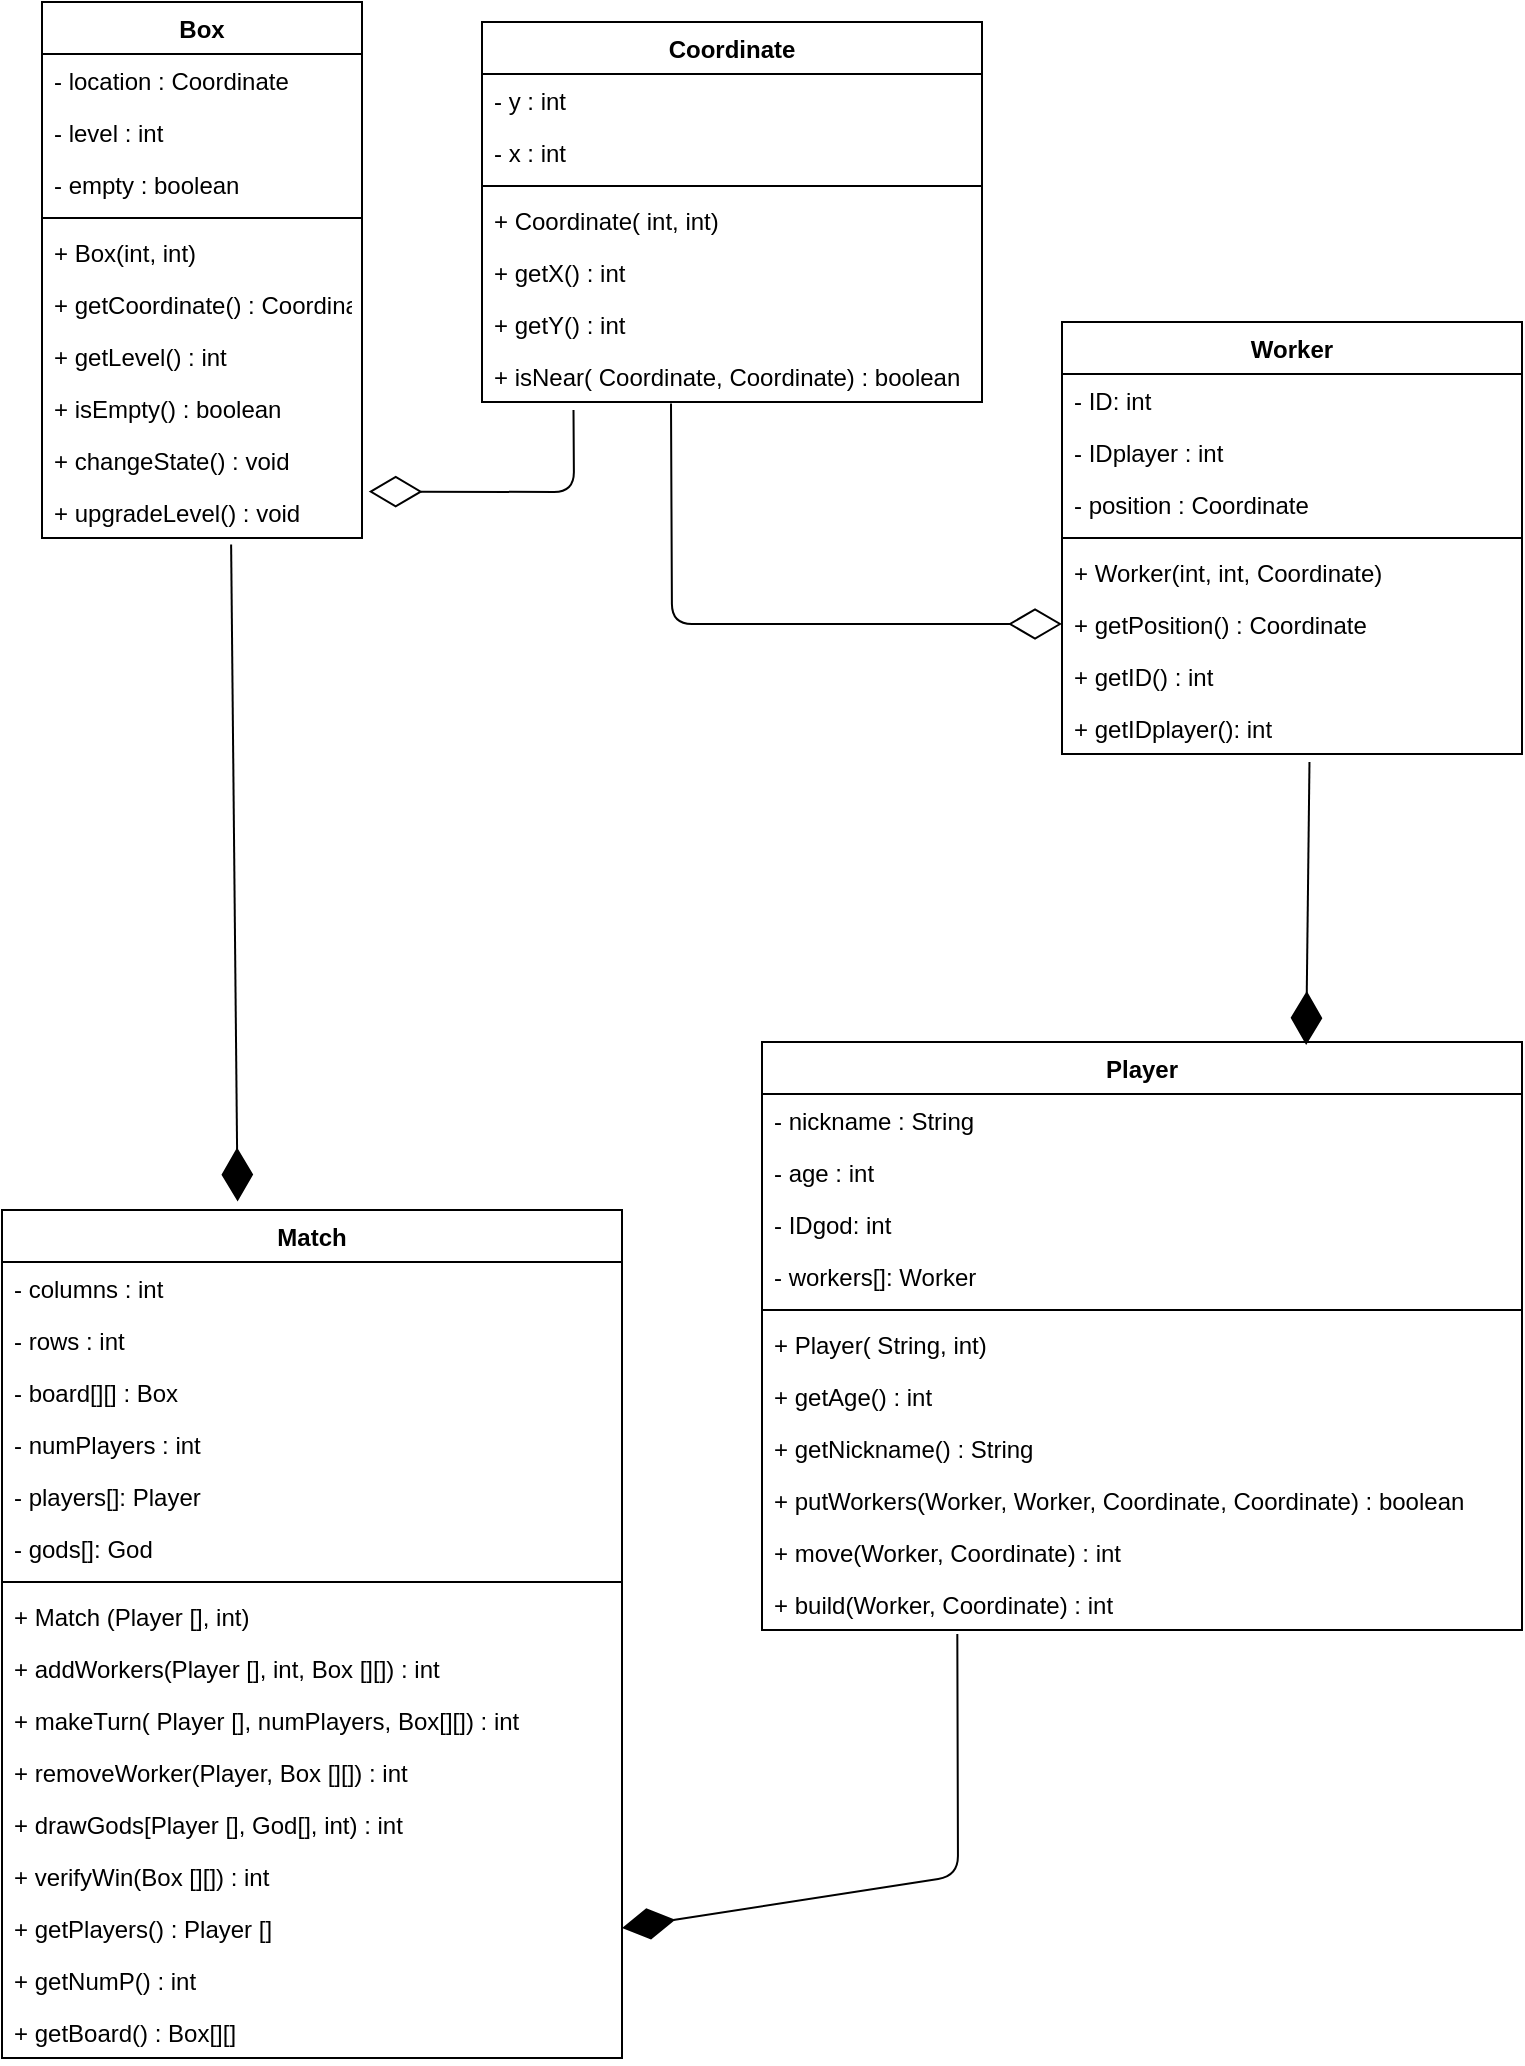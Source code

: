 <mxfile version="12.9.1" type="device"><diagram id="c4acf3e9-155e-7222-9cf6-157b1a14988f" name="Page-1"><mxGraphModel dx="1278" dy="580" grid="1" gridSize="10" guides="1" tooltips="1" connect="1" arrows="1" fold="1" page="1" pageScale="1" pageWidth="850" pageHeight="1100" background="#ffffff" math="0" shadow="0"><root><mxCell id="0"/><mxCell id="1" parent="0"/><mxCell id="l6k8qDA1Fq8a3DRyq_wM-25" value="Box" style="swimlane;fontStyle=1;align=center;verticalAlign=top;childLayout=stackLayout;horizontal=1;startSize=26;horizontalStack=0;resizeParent=1;resizeParentMax=0;resizeLast=0;collapsible=1;marginBottom=0;fillColor=none;" parent="1" vertex="1"><mxGeometry x="80" y="40" width="160" height="268" as="geometry"/></mxCell><mxCell id="l6k8qDA1Fq8a3DRyq_wM-26" value="- location : Coordinate" style="text;strokeColor=none;fillColor=none;align=left;verticalAlign=top;spacingLeft=4;spacingRight=4;overflow=hidden;rotatable=0;points=[[0,0.5],[1,0.5]];portConstraint=eastwest;" parent="l6k8qDA1Fq8a3DRyq_wM-25" vertex="1"><mxGeometry y="26" width="160" height="26" as="geometry"/></mxCell><mxCell id="l6k8qDA1Fq8a3DRyq_wM-30" value="- level : int" style="text;strokeColor=none;fillColor=none;align=left;verticalAlign=top;spacingLeft=4;spacingRight=4;overflow=hidden;rotatable=0;points=[[0,0.5],[1,0.5]];portConstraint=eastwest;" parent="l6k8qDA1Fq8a3DRyq_wM-25" vertex="1"><mxGeometry y="52" width="160" height="26" as="geometry"/></mxCell><mxCell id="l6k8qDA1Fq8a3DRyq_wM-31" value="- empty : boolean" style="text;strokeColor=none;fillColor=none;align=left;verticalAlign=top;spacingLeft=4;spacingRight=4;overflow=hidden;rotatable=0;points=[[0,0.5],[1,0.5]];portConstraint=eastwest;" parent="l6k8qDA1Fq8a3DRyq_wM-25" vertex="1"><mxGeometry y="78" width="160" height="26" as="geometry"/></mxCell><mxCell id="l6k8qDA1Fq8a3DRyq_wM-27" value="" style="line;strokeWidth=1;fillColor=none;align=left;verticalAlign=middle;spacingTop=-1;spacingLeft=3;spacingRight=3;rotatable=0;labelPosition=right;points=[];portConstraint=eastwest;" parent="l6k8qDA1Fq8a3DRyq_wM-25" vertex="1"><mxGeometry y="104" width="160" height="8" as="geometry"/></mxCell><mxCell id="l6k8qDA1Fq8a3DRyq_wM-37" value="+ Box(int, int)" style="text;strokeColor=none;fillColor=none;align=left;verticalAlign=top;spacingLeft=4;spacingRight=4;overflow=hidden;rotatable=0;points=[[0,0.5],[1,0.5]];portConstraint=eastwest;" parent="l6k8qDA1Fq8a3DRyq_wM-25" vertex="1"><mxGeometry y="112" width="160" height="26" as="geometry"/></mxCell><mxCell id="l6k8qDA1Fq8a3DRyq_wM-32" value="+ getCoordinate() : Coordinate" style="text;strokeColor=none;fillColor=none;align=left;verticalAlign=top;spacingLeft=4;spacingRight=4;overflow=hidden;rotatable=0;points=[[0,0.5],[1,0.5]];portConstraint=eastwest;" parent="l6k8qDA1Fq8a3DRyq_wM-25" vertex="1"><mxGeometry y="138" width="160" height="26" as="geometry"/></mxCell><mxCell id="l6k8qDA1Fq8a3DRyq_wM-33" value="+ getLevel() : int" style="text;strokeColor=none;fillColor=none;align=left;verticalAlign=top;spacingLeft=4;spacingRight=4;overflow=hidden;rotatable=0;points=[[0,0.5],[1,0.5]];portConstraint=eastwest;" parent="l6k8qDA1Fq8a3DRyq_wM-25" vertex="1"><mxGeometry y="164" width="160" height="26" as="geometry"/></mxCell><mxCell id="l6k8qDA1Fq8a3DRyq_wM-34" value="+ isEmpty() : boolean" style="text;strokeColor=none;fillColor=none;align=left;verticalAlign=top;spacingLeft=4;spacingRight=4;overflow=hidden;rotatable=0;points=[[0,0.5],[1,0.5]];portConstraint=eastwest;" parent="l6k8qDA1Fq8a3DRyq_wM-25" vertex="1"><mxGeometry y="190" width="160" height="26" as="geometry"/></mxCell><mxCell id="l6k8qDA1Fq8a3DRyq_wM-35" value="+ changeState() : void" style="text;strokeColor=none;fillColor=none;align=left;verticalAlign=top;spacingLeft=4;spacingRight=4;overflow=hidden;rotatable=0;points=[[0,0.5],[1,0.5]];portConstraint=eastwest;" parent="l6k8qDA1Fq8a3DRyq_wM-25" vertex="1"><mxGeometry y="216" width="160" height="26" as="geometry"/></mxCell><mxCell id="l6k8qDA1Fq8a3DRyq_wM-36" value="+ upgradeLevel() : void" style="text;strokeColor=none;fillColor=none;align=left;verticalAlign=top;spacingLeft=4;spacingRight=4;overflow=hidden;rotatable=0;points=[[0,0.5],[1,0.5]];portConstraint=eastwest;" parent="l6k8qDA1Fq8a3DRyq_wM-25" vertex="1"><mxGeometry y="242" width="160" height="26" as="geometry"/></mxCell><mxCell id="l6k8qDA1Fq8a3DRyq_wM-82" value="" style="endArrow=diamondThin;endFill=1;endSize=24;html=1;exitX=0.257;exitY=1.077;exitDx=0;exitDy=0;exitPerimeter=0;entryX=1;entryY=0.5;entryDx=0;entryDy=0;" parent="1" source="l6k8qDA1Fq8a3DRyq_wM-54" target="l6k8qDA1Fq8a3DRyq_wM-68" edge="1"><mxGeometry width="160" relative="1" as="geometry"><mxPoint x="340" y="370" as="sourcePoint"/><mxPoint x="350" y="450" as="targetPoint"/><Array as="points"><mxPoint x="538" y="977"/></Array></mxGeometry></mxCell><mxCell id="l6k8qDA1Fq8a3DRyq_wM-83" value="" style="endArrow=diamondThin;endFill=1;endSize=24;html=1;exitX=0.591;exitY=1.123;exitDx=0;exitDy=0;exitPerimeter=0;entryX=0.38;entryY=-0.01;entryDx=0;entryDy=0;entryPerimeter=0;" parent="1" source="l6k8qDA1Fq8a3DRyq_wM-36" target="l6k8qDA1Fq8a3DRyq_wM-19" edge="1"><mxGeometry width="160" relative="1" as="geometry"><mxPoint x="460" y="360" as="sourcePoint"/><mxPoint x="200" y="450" as="targetPoint"/></mxGeometry></mxCell><mxCell id="l6k8qDA1Fq8a3DRyq_wM-84" value="" style="endArrow=diamondThin;endFill=1;endSize=24;html=1;exitX=0.538;exitY=1.154;exitDx=0;exitDy=0;exitPerimeter=0;entryX=0.716;entryY=0.005;entryDx=0;entryDy=0;entryPerimeter=0;" parent="1" source="l6k8qDA1Fq8a3DRyq_wM-63" target="l6k8qDA1Fq8a3DRyq_wM-9" edge="1"><mxGeometry width="160" relative="1" as="geometry"><mxPoint x="460" y="460" as="sourcePoint"/><mxPoint x="560" y="370" as="targetPoint"/><Array as="points"/></mxGeometry></mxCell><mxCell id="l6k8qDA1Fq8a3DRyq_wM-87" value="" style="endArrow=diamondThin;endFill=0;endSize=24;html=1;exitX=0.378;exitY=1.031;exitDx=0;exitDy=0;exitPerimeter=0;entryX=0;entryY=0.5;entryDx=0;entryDy=0;" parent="1" source="l6k8qDA1Fq8a3DRyq_wM-79" target="l6k8qDA1Fq8a3DRyq_wM-61" edge="1"><mxGeometry width="160" relative="1" as="geometry"><mxPoint x="460" y="710" as="sourcePoint"/><mxPoint x="587" y="412" as="targetPoint"/><Array as="points"><mxPoint x="395" y="351"/></Array></mxGeometry></mxCell><mxCell id="l6k8qDA1Fq8a3DRyq_wM-88" value="" style="endArrow=diamondThin;endFill=0;endSize=24;html=1;exitX=0.183;exitY=1.154;exitDx=0;exitDy=0;exitPerimeter=0;entryX=1.021;entryY=0.108;entryDx=0;entryDy=0;entryPerimeter=0;" parent="1" source="l6k8qDA1Fq8a3DRyq_wM-79" target="l6k8qDA1Fq8a3DRyq_wM-36" edge="1"><mxGeometry width="160" relative="1" as="geometry"><mxPoint x="460" y="630" as="sourcePoint"/><mxPoint x="260" y="370" as="targetPoint"/><Array as="points"><mxPoint x="346" y="285"/></Array></mxGeometry></mxCell><mxCell id="l6k8qDA1Fq8a3DRyq_wM-55" value="Worker" style="swimlane;fontStyle=1;align=center;verticalAlign=top;childLayout=stackLayout;horizontal=1;startSize=26;horizontalStack=0;resizeParent=1;resizeParentMax=0;resizeLast=0;collapsible=1;marginBottom=0;fillColor=none;" parent="1" vertex="1"><mxGeometry x="590" y="200" width="230" height="216" as="geometry"/></mxCell><mxCell id="l6k8qDA1Fq8a3DRyq_wM-56" value="- ID: int" style="text;strokeColor=none;fillColor=none;align=left;verticalAlign=top;spacingLeft=4;spacingRight=4;overflow=hidden;rotatable=0;points=[[0,0.5],[1,0.5]];portConstraint=eastwest;" parent="l6k8qDA1Fq8a3DRyq_wM-55" vertex="1"><mxGeometry y="26" width="230" height="26" as="geometry"/></mxCell><mxCell id="l6k8qDA1Fq8a3DRyq_wM-59" value="- IDplayer : int" style="text;strokeColor=none;fillColor=none;align=left;verticalAlign=top;spacingLeft=4;spacingRight=4;overflow=hidden;rotatable=0;points=[[0,0.5],[1,0.5]];portConstraint=eastwest;" parent="l6k8qDA1Fq8a3DRyq_wM-55" vertex="1"><mxGeometry y="52" width="230" height="26" as="geometry"/></mxCell><mxCell id="l6k8qDA1Fq8a3DRyq_wM-60" value="- position : Coordinate" style="text;strokeColor=none;fillColor=none;align=left;verticalAlign=top;spacingLeft=4;spacingRight=4;overflow=hidden;rotatable=0;points=[[0,0.5],[1,0.5]];portConstraint=eastwest;" parent="l6k8qDA1Fq8a3DRyq_wM-55" vertex="1"><mxGeometry y="78" width="230" height="26" as="geometry"/></mxCell><mxCell id="l6k8qDA1Fq8a3DRyq_wM-57" value="" style="line;strokeWidth=1;fillColor=none;align=left;verticalAlign=middle;spacingTop=-1;spacingLeft=3;spacingRight=3;rotatable=0;labelPosition=right;points=[];portConstraint=eastwest;" parent="l6k8qDA1Fq8a3DRyq_wM-55" vertex="1"><mxGeometry y="104" width="230" height="8" as="geometry"/></mxCell><mxCell id="l6k8qDA1Fq8a3DRyq_wM-58" value="+ Worker(int, int, Coordinate)" style="text;strokeColor=none;fillColor=none;align=left;verticalAlign=top;spacingLeft=4;spacingRight=4;overflow=hidden;rotatable=0;points=[[0,0.5],[1,0.5]];portConstraint=eastwest;" parent="l6k8qDA1Fq8a3DRyq_wM-55" vertex="1"><mxGeometry y="112" width="230" height="26" as="geometry"/></mxCell><mxCell id="l6k8qDA1Fq8a3DRyq_wM-61" value="+ getPosition() : Coordinate" style="text;strokeColor=none;fillColor=none;align=left;verticalAlign=top;spacingLeft=4;spacingRight=4;overflow=hidden;rotatable=0;points=[[0,0.5],[1,0.5]];portConstraint=eastwest;" parent="l6k8qDA1Fq8a3DRyq_wM-55" vertex="1"><mxGeometry y="138" width="230" height="26" as="geometry"/></mxCell><mxCell id="l6k8qDA1Fq8a3DRyq_wM-62" value="+ getID() : int" style="text;strokeColor=none;fillColor=none;align=left;verticalAlign=top;spacingLeft=4;spacingRight=4;overflow=hidden;rotatable=0;points=[[0,0.5],[1,0.5]];portConstraint=eastwest;" parent="l6k8qDA1Fq8a3DRyq_wM-55" vertex="1"><mxGeometry y="164" width="230" height="26" as="geometry"/></mxCell><mxCell id="l6k8qDA1Fq8a3DRyq_wM-63" value="+ getIDplayer(): int" style="text;strokeColor=none;fillColor=none;align=left;verticalAlign=top;spacingLeft=4;spacingRight=4;overflow=hidden;rotatable=0;points=[[0,0.5],[1,0.5]];portConstraint=eastwest;" parent="l6k8qDA1Fq8a3DRyq_wM-55" vertex="1"><mxGeometry y="190" width="230" height="26" as="geometry"/></mxCell><mxCell id="l6k8qDA1Fq8a3DRyq_wM-72" value="Coordinate" style="swimlane;fontStyle=1;align=center;verticalAlign=top;childLayout=stackLayout;horizontal=1;startSize=26;horizontalStack=0;resizeParent=1;resizeParentMax=0;resizeLast=0;collapsible=1;marginBottom=0;fillColor=none;" parent="1" vertex="1"><mxGeometry x="300" y="50" width="250" height="190" as="geometry"/></mxCell><mxCell id="l6k8qDA1Fq8a3DRyq_wM-77" value="- y : int" style="text;strokeColor=none;fillColor=none;align=left;verticalAlign=top;spacingLeft=4;spacingRight=4;overflow=hidden;rotatable=0;points=[[0,0.5],[1,0.5]];portConstraint=eastwest;" parent="l6k8qDA1Fq8a3DRyq_wM-72" vertex="1"><mxGeometry y="26" width="250" height="26" as="geometry"/></mxCell><mxCell id="l6k8qDA1Fq8a3DRyq_wM-73" value="- x : int" style="text;strokeColor=none;fillColor=none;align=left;verticalAlign=top;spacingLeft=4;spacingRight=4;overflow=hidden;rotatable=0;points=[[0,0.5],[1,0.5]];portConstraint=eastwest;" parent="l6k8qDA1Fq8a3DRyq_wM-72" vertex="1"><mxGeometry y="52" width="250" height="26" as="geometry"/></mxCell><mxCell id="l6k8qDA1Fq8a3DRyq_wM-74" value="" style="line;strokeWidth=1;fillColor=none;align=left;verticalAlign=middle;spacingTop=-1;spacingLeft=3;spacingRight=3;rotatable=0;labelPosition=right;points=[];portConstraint=eastwest;" parent="l6k8qDA1Fq8a3DRyq_wM-72" vertex="1"><mxGeometry y="78" width="250" height="8" as="geometry"/></mxCell><mxCell id="l6k8qDA1Fq8a3DRyq_wM-78" value="+ Coordinate( int, int) " style="text;strokeColor=none;fillColor=none;align=left;verticalAlign=top;spacingLeft=4;spacingRight=4;overflow=hidden;rotatable=0;points=[[0,0.5],[1,0.5]];portConstraint=eastwest;" parent="l6k8qDA1Fq8a3DRyq_wM-72" vertex="1"><mxGeometry y="86" width="250" height="26" as="geometry"/></mxCell><mxCell id="l6k8qDA1Fq8a3DRyq_wM-75" value="+ getX() : int" style="text;strokeColor=none;fillColor=none;align=left;verticalAlign=top;spacingLeft=4;spacingRight=4;overflow=hidden;rotatable=0;points=[[0,0.5],[1,0.5]];portConstraint=eastwest;" parent="l6k8qDA1Fq8a3DRyq_wM-72" vertex="1"><mxGeometry y="112" width="250" height="26" as="geometry"/></mxCell><mxCell id="l6k8qDA1Fq8a3DRyq_wM-76" value="+ getY() : int" style="text;strokeColor=none;fillColor=none;align=left;verticalAlign=top;spacingLeft=4;spacingRight=4;overflow=hidden;rotatable=0;points=[[0,0.5],[1,0.5]];portConstraint=eastwest;" parent="l6k8qDA1Fq8a3DRyq_wM-72" vertex="1"><mxGeometry y="138" width="250" height="26" as="geometry"/></mxCell><mxCell id="l6k8qDA1Fq8a3DRyq_wM-79" value="+ isNear( Coordinate, Coordinate) : boolean" style="text;strokeColor=none;fillColor=none;align=left;verticalAlign=top;spacingLeft=4;spacingRight=4;overflow=hidden;rotatable=0;points=[[0,0.5],[1,0.5]];portConstraint=eastwest;" parent="l6k8qDA1Fq8a3DRyq_wM-72" vertex="1"><mxGeometry y="164" width="250" height="26" as="geometry"/></mxCell><mxCell id="l6k8qDA1Fq8a3DRyq_wM-19" value="Match" style="swimlane;fontStyle=1;align=center;verticalAlign=top;childLayout=stackLayout;horizontal=1;startSize=26;horizontalStack=0;resizeParent=1;resizeParentMax=0;resizeLast=0;collapsible=1;marginBottom=0;fillColor=none;" parent="1" vertex="1"><mxGeometry x="60" y="644" width="310" height="424" as="geometry"/></mxCell><mxCell id="l6k8qDA1Fq8a3DRyq_wM-20" value="- columns : int" style="text;strokeColor=none;fillColor=none;align=left;verticalAlign=top;spacingLeft=4;spacingRight=4;overflow=hidden;rotatable=0;points=[[0,0.5],[1,0.5]];portConstraint=eastwest;" parent="l6k8qDA1Fq8a3DRyq_wM-19" vertex="1"><mxGeometry y="26" width="310" height="26" as="geometry"/></mxCell><mxCell id="l6k8qDA1Fq8a3DRyq_wM-23" value="- rows : int" style="text;strokeColor=none;fillColor=none;align=left;verticalAlign=top;spacingLeft=4;spacingRight=4;overflow=hidden;rotatable=0;points=[[0,0.5],[1,0.5]];portConstraint=eastwest;" parent="l6k8qDA1Fq8a3DRyq_wM-19" vertex="1"><mxGeometry y="52" width="310" height="26" as="geometry"/></mxCell><mxCell id="l6k8qDA1Fq8a3DRyq_wM-24" value="- board[][] : Box" style="text;strokeColor=none;fillColor=none;align=left;verticalAlign=top;spacingLeft=4;spacingRight=4;overflow=hidden;rotatable=0;points=[[0,0.5],[1,0.5]];portConstraint=eastwest;" parent="l6k8qDA1Fq8a3DRyq_wM-19" vertex="1"><mxGeometry y="78" width="310" height="26" as="geometry"/></mxCell><mxCell id="l6k8qDA1Fq8a3DRyq_wM-45" value="- numPlayers : int" style="text;strokeColor=none;fillColor=none;align=left;verticalAlign=top;spacingLeft=4;spacingRight=4;overflow=hidden;rotatable=0;points=[[0,0.5],[1,0.5]];portConstraint=eastwest;" parent="l6k8qDA1Fq8a3DRyq_wM-19" vertex="1"><mxGeometry y="104" width="310" height="26" as="geometry"/></mxCell><mxCell id="l6k8qDA1Fq8a3DRyq_wM-42" value="- players[]: Player" style="text;strokeColor=none;fillColor=none;align=left;verticalAlign=top;spacingLeft=4;spacingRight=4;overflow=hidden;rotatable=0;points=[[0,0.5],[1,0.5]];portConstraint=eastwest;" parent="l6k8qDA1Fq8a3DRyq_wM-19" vertex="1"><mxGeometry y="130" width="310" height="26" as="geometry"/></mxCell><mxCell id="S8cdnfevqj_DNkPw6vvY-1" value="- gods[]: God" style="text;strokeColor=none;fillColor=none;align=left;verticalAlign=top;spacingLeft=4;spacingRight=4;overflow=hidden;rotatable=0;points=[[0,0.5],[1,0.5]];portConstraint=eastwest;" parent="l6k8qDA1Fq8a3DRyq_wM-19" vertex="1"><mxGeometry y="156" width="310" height="26" as="geometry"/></mxCell><mxCell id="l6k8qDA1Fq8a3DRyq_wM-21" value="" style="line;strokeWidth=1;fillColor=none;align=left;verticalAlign=middle;spacingTop=-1;spacingLeft=3;spacingRight=3;rotatable=0;labelPosition=right;points=[];portConstraint=eastwest;" parent="l6k8qDA1Fq8a3DRyq_wM-19" vertex="1"><mxGeometry y="182" width="310" height="8" as="geometry"/></mxCell><mxCell id="l6k8qDA1Fq8a3DRyq_wM-22" value="+ Match (Player [], int)" style="text;strokeColor=none;fillColor=none;align=left;verticalAlign=top;spacingLeft=4;spacingRight=4;overflow=hidden;rotatable=0;points=[[0,0.5],[1,0.5]];portConstraint=eastwest;" parent="l6k8qDA1Fq8a3DRyq_wM-19" vertex="1"><mxGeometry y="190" width="310" height="26" as="geometry"/></mxCell><mxCell id="l6k8qDA1Fq8a3DRyq_wM-43" value="+ addWorkers(Player [], int, Box [][]) : int" style="text;strokeColor=none;fillColor=none;align=left;verticalAlign=top;spacingLeft=4;spacingRight=4;overflow=hidden;rotatable=0;points=[[0,0.5],[1,0.5]];portConstraint=eastwest;" parent="l6k8qDA1Fq8a3DRyq_wM-19" vertex="1"><mxGeometry y="216" width="310" height="26" as="geometry"/></mxCell><mxCell id="l6k8qDA1Fq8a3DRyq_wM-44" value="+ makeTurn( Player [], numPlayers, Box[][]) : int  " style="text;strokeColor=none;fillColor=none;align=left;verticalAlign=top;spacingLeft=4;spacingRight=4;overflow=hidden;rotatable=0;points=[[0,0.5],[1,0.5]];portConstraint=eastwest;" parent="l6k8qDA1Fq8a3DRyq_wM-19" vertex="1"><mxGeometry y="242" width="310" height="26" as="geometry"/></mxCell><mxCell id="l6k8qDA1Fq8a3DRyq_wM-64" value="+ removeWorker(Player, Box [][]) : int" style="text;strokeColor=none;fillColor=none;align=left;verticalAlign=top;spacingLeft=4;spacingRight=4;overflow=hidden;rotatable=0;points=[[0,0.5],[1,0.5]];portConstraint=eastwest;" parent="l6k8qDA1Fq8a3DRyq_wM-19" vertex="1"><mxGeometry y="268" width="310" height="26" as="geometry"/></mxCell><mxCell id="l6k8qDA1Fq8a3DRyq_wM-67" value="+ drawGods[Player [], God[], int) : int" style="text;strokeColor=none;fillColor=none;align=left;verticalAlign=top;spacingLeft=4;spacingRight=4;overflow=hidden;rotatable=0;points=[[0,0.5],[1,0.5]];portConstraint=eastwest;" parent="l6k8qDA1Fq8a3DRyq_wM-19" vertex="1"><mxGeometry y="294" width="310" height="26" as="geometry"/></mxCell><mxCell id="l6k8qDA1Fq8a3DRyq_wM-65" value="+ verifyWin(Box [][]) : int" style="text;strokeColor=none;fillColor=none;align=left;verticalAlign=top;spacingLeft=4;spacingRight=4;overflow=hidden;rotatable=0;points=[[0,0.5],[1,0.5]];portConstraint=eastwest;" parent="l6k8qDA1Fq8a3DRyq_wM-19" vertex="1"><mxGeometry y="320" width="310" height="26" as="geometry"/></mxCell><mxCell id="l6k8qDA1Fq8a3DRyq_wM-68" value="+ getPlayers() : Player []" style="text;strokeColor=none;fillColor=none;align=left;verticalAlign=top;spacingLeft=4;spacingRight=4;overflow=hidden;rotatable=0;points=[[0,0.5],[1,0.5]];portConstraint=eastwest;" parent="l6k8qDA1Fq8a3DRyq_wM-19" vertex="1"><mxGeometry y="346" width="310" height="26" as="geometry"/></mxCell><mxCell id="l6k8qDA1Fq8a3DRyq_wM-69" value="+ getNumP() : int" style="text;strokeColor=none;fillColor=none;align=left;verticalAlign=top;spacingLeft=4;spacingRight=4;overflow=hidden;rotatable=0;points=[[0,0.5],[1,0.5]];portConstraint=eastwest;" parent="l6k8qDA1Fq8a3DRyq_wM-19" vertex="1"><mxGeometry y="372" width="310" height="26" as="geometry"/></mxCell><mxCell id="l6k8qDA1Fq8a3DRyq_wM-71" value="+ getBoard() : Box[][]" style="text;strokeColor=none;fillColor=none;align=left;verticalAlign=top;spacingLeft=4;spacingRight=4;overflow=hidden;rotatable=0;points=[[0,0.5],[1,0.5]];portConstraint=eastwest;" parent="l6k8qDA1Fq8a3DRyq_wM-19" vertex="1"><mxGeometry y="398" width="310" height="26" as="geometry"/></mxCell><mxCell id="l6k8qDA1Fq8a3DRyq_wM-9" value="Player" style="swimlane;fontStyle=1;align=center;verticalAlign=top;childLayout=stackLayout;horizontal=1;startSize=26;horizontalStack=0;resizeParent=1;resizeParentMax=0;resizeLast=0;collapsible=1;marginBottom=0;fillColor=none;" parent="1" vertex="1"><mxGeometry x="440" y="560" width="380" height="294" as="geometry"/></mxCell><mxCell id="l6k8qDA1Fq8a3DRyq_wM-10" value="- nickname : String" style="text;strokeColor=none;fillColor=none;align=left;verticalAlign=top;spacingLeft=4;spacingRight=4;overflow=hidden;rotatable=0;points=[[0,0.5],[1,0.5]];portConstraint=eastwest;" parent="l6k8qDA1Fq8a3DRyq_wM-9" vertex="1"><mxGeometry y="26" width="380" height="26" as="geometry"/></mxCell><mxCell id="l6k8qDA1Fq8a3DRyq_wM-12" value="- age : int " style="text;strokeColor=none;fillColor=none;align=left;verticalAlign=top;spacingLeft=4;spacingRight=4;overflow=hidden;rotatable=0;points=[[0,0.5],[1,0.5]];portConstraint=eastwest;" parent="l6k8qDA1Fq8a3DRyq_wM-9" vertex="1"><mxGeometry y="52" width="380" height="26" as="geometry"/></mxCell><mxCell id="l6k8qDA1Fq8a3DRyq_wM-66" value="- IDgod: int" style="text;strokeColor=none;fillColor=none;align=left;verticalAlign=top;spacingLeft=4;spacingRight=4;overflow=hidden;rotatable=0;points=[[0,0.5],[1,0.5]];portConstraint=eastwest;" parent="l6k8qDA1Fq8a3DRyq_wM-9" vertex="1"><mxGeometry y="78" width="380" height="26" as="geometry"/></mxCell><mxCell id="l6k8qDA1Fq8a3DRyq_wM-86" value="- workers[]: Worker" style="text;strokeColor=none;fillColor=none;align=left;verticalAlign=top;spacingLeft=4;spacingRight=4;overflow=hidden;rotatable=0;points=[[0,0.5],[1,0.5]];portConstraint=eastwest;" parent="l6k8qDA1Fq8a3DRyq_wM-9" vertex="1"><mxGeometry y="104" width="380" height="26" as="geometry"/></mxCell><mxCell id="l6k8qDA1Fq8a3DRyq_wM-11" value="" style="line;strokeWidth=1;fillColor=none;align=left;verticalAlign=middle;spacingTop=-1;spacingLeft=3;spacingRight=3;rotatable=0;labelPosition=right;points=[];portConstraint=eastwest;" parent="l6k8qDA1Fq8a3DRyq_wM-9" vertex="1"><mxGeometry y="130" width="380" height="8" as="geometry"/></mxCell><mxCell id="l6k8qDA1Fq8a3DRyq_wM-38" value="+ Player( String, int) " style="text;strokeColor=none;fillColor=none;align=left;verticalAlign=top;spacingLeft=4;spacingRight=4;overflow=hidden;rotatable=0;points=[[0,0.5],[1,0.5]];portConstraint=eastwest;" parent="l6k8qDA1Fq8a3DRyq_wM-9" vertex="1"><mxGeometry y="138" width="380" height="26" as="geometry"/></mxCell><mxCell id="l6k8qDA1Fq8a3DRyq_wM-13" value="+ getAge() : int" style="text;strokeColor=none;fillColor=none;align=left;verticalAlign=top;spacingLeft=4;spacingRight=4;overflow=hidden;rotatable=0;points=[[0,0.5],[1,0.5]];portConstraint=eastwest;" parent="l6k8qDA1Fq8a3DRyq_wM-9" vertex="1"><mxGeometry y="164" width="380" height="26" as="geometry"/></mxCell><mxCell id="l6k8qDA1Fq8a3DRyq_wM-14" value="+ getNickname() : String" style="text;strokeColor=none;fillColor=none;align=left;verticalAlign=top;spacingLeft=4;spacingRight=4;overflow=hidden;rotatable=0;points=[[0,0.5],[1,0.5]];portConstraint=eastwest;" parent="l6k8qDA1Fq8a3DRyq_wM-9" vertex="1"><mxGeometry y="190" width="380" height="26" as="geometry"/></mxCell><mxCell id="l6k8qDA1Fq8a3DRyq_wM-15" value="+ putWorkers(Worker, Worker, Coordinate, Coordinate) : boolean " style="text;strokeColor=none;fillColor=none;align=left;verticalAlign=top;spacingLeft=4;spacingRight=4;overflow=hidden;rotatable=0;points=[[0,0.5],[1,0.5]];portConstraint=eastwest;" parent="l6k8qDA1Fq8a3DRyq_wM-9" vertex="1"><mxGeometry y="216" width="380" height="26" as="geometry"/></mxCell><mxCell id="l6k8qDA1Fq8a3DRyq_wM-53" value="+ move(Worker, Coordinate) : int" style="text;strokeColor=none;fillColor=none;align=left;verticalAlign=top;spacingLeft=4;spacingRight=4;overflow=hidden;rotatable=0;points=[[0,0.5],[1,0.5]];portConstraint=eastwest;" parent="l6k8qDA1Fq8a3DRyq_wM-9" vertex="1"><mxGeometry y="242" width="380" height="26" as="geometry"/></mxCell><mxCell id="l6k8qDA1Fq8a3DRyq_wM-54" value="+ build(Worker, Coordinate) : int" style="text;strokeColor=none;fillColor=none;align=left;verticalAlign=top;spacingLeft=4;spacingRight=4;overflow=hidden;rotatable=0;points=[[0,0.5],[1,0.5]];portConstraint=eastwest;" parent="l6k8qDA1Fq8a3DRyq_wM-9" vertex="1"><mxGeometry y="268" width="380" height="26" as="geometry"/></mxCell></root></mxGraphModel></diagram></mxfile>